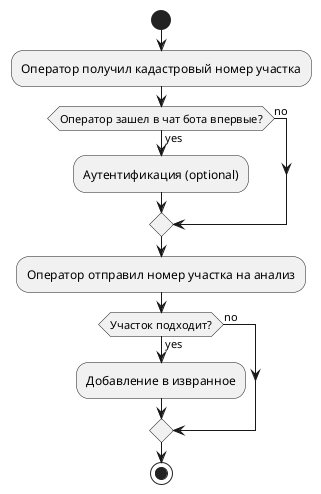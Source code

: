 @startuml
'https://plantuml.com/activity-diagram-beta

start
:Оператор получил кадастровый номер участка;
if (Оператор зашел в чат бота впервые?) then (yes)
  :Аутентификация (optional);
else (no)
endif
:Оператор отправил номер участка на анализ;
if (Участок подходит?) then (yes)
  :Добавление в извранное;
else (no)
endif

stop

@enduml
